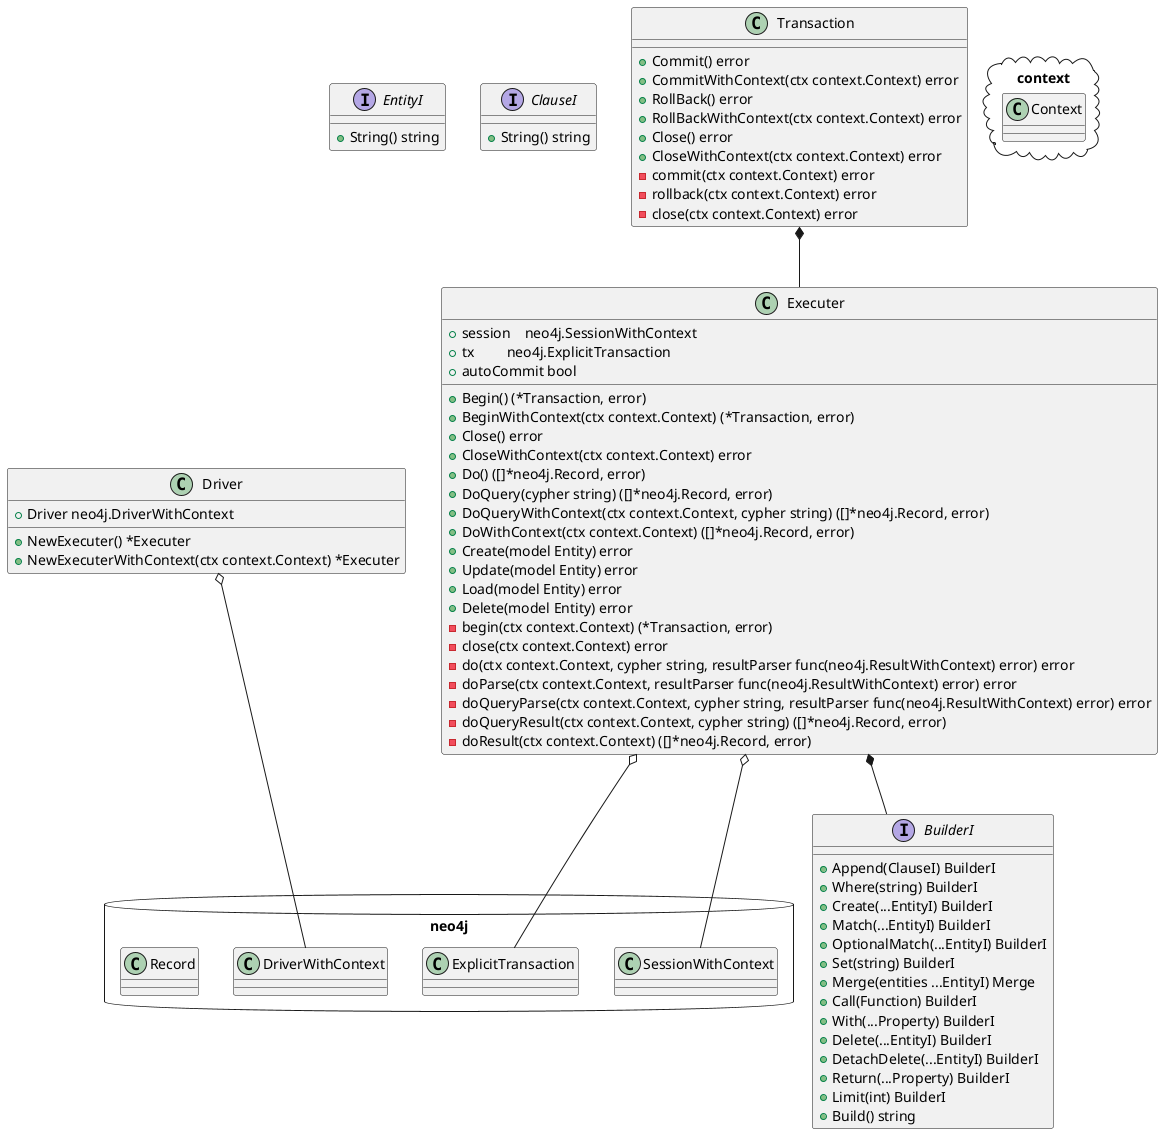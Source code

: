 @startuml BuilderI

package neo4j <<Database>> {
    class DriverWithContext
    class SessionWithContext
    class ExplicitTransaction
    class Record
}

package context <<Cloud>> {
    class Context
}

interface  EntityI {
    + String() string
}

interface ClauseI {
    + String() string
}

interface BuilderI {
    + Append(ClauseI) BuilderI
    + Where(string) BuilderI
    + Create(...EntityI) BuilderI
    + Match(...EntityI) BuilderI
    + OptionalMatch(...EntityI) BuilderI
    + Set(string) BuilderI
    + Merge(entities ...EntityI) Merge
    + Call(Function) BuilderI
    + With(...Property) BuilderI
    + Delete(...EntityI) BuilderI
    + DetachDelete(...EntityI) BuilderI
    + Return(...Property) BuilderI
    + Limit(int) BuilderI
    + Build() string
}

Driver o-- DriverWithContext
class Driver {
	+ Driver neo4j.DriverWithContext
    + NewExecuter() *Executer
    + NewExecuterWithContext(ctx context.Context) *Executer
}

Executer *-- BuilderI
Executer o-- SessionWithContext
Executer o-- ExplicitTransaction
class Executer {
    + session    neo4j.SessionWithContext
    + tx         neo4j.ExplicitTransaction
    + autoCommit bool

    + Begin() (*Transaction, error)
    + BeginWithContext(ctx context.Context) (*Transaction, error)
    + Close() error
    + CloseWithContext(ctx context.Context) error
    + Do() ([]*neo4j.Record, error)
    + DoQuery(cypher string) ([]*neo4j.Record, error)
    + DoQueryWithContext(ctx context.Context, cypher string) ([]*neo4j.Record, error)
    + DoWithContext(ctx context.Context) ([]*neo4j.Record, error)
    + Create(model Entity) error
    + Update(model Entity) error
    + Load(model Entity) error
    + Delete(model Entity) error
    - begin(ctx context.Context) (*Transaction, error)
    - close(ctx context.Context) error
    - do(ctx context.Context, cypher string, resultParser func(neo4j.ResultWithContext) error) error
    - doParse(ctx context.Context, resultParser func(neo4j.ResultWithContext) error) error
    - doQueryParse(ctx context.Context, cypher string, resultParser func(neo4j.ResultWithContext) error) error
    - doQueryResult(ctx context.Context, cypher string) ([]*neo4j.Record, error)
    - doResult(ctx context.Context) ([]*neo4j.Record, error)
}

Transaction *-- Executer
class Transaction {
    + Commit() error
    + CommitWithContext(ctx context.Context) error
    + RollBack() error
    + RollBackWithContext(ctx context.Context) error
    + Close() error
    + CloseWithContext(ctx context.Context) error
    - commit(ctx context.Context) error
    - rollback(ctx context.Context) error
    - close(ctx context.Context) error
}

@enduml